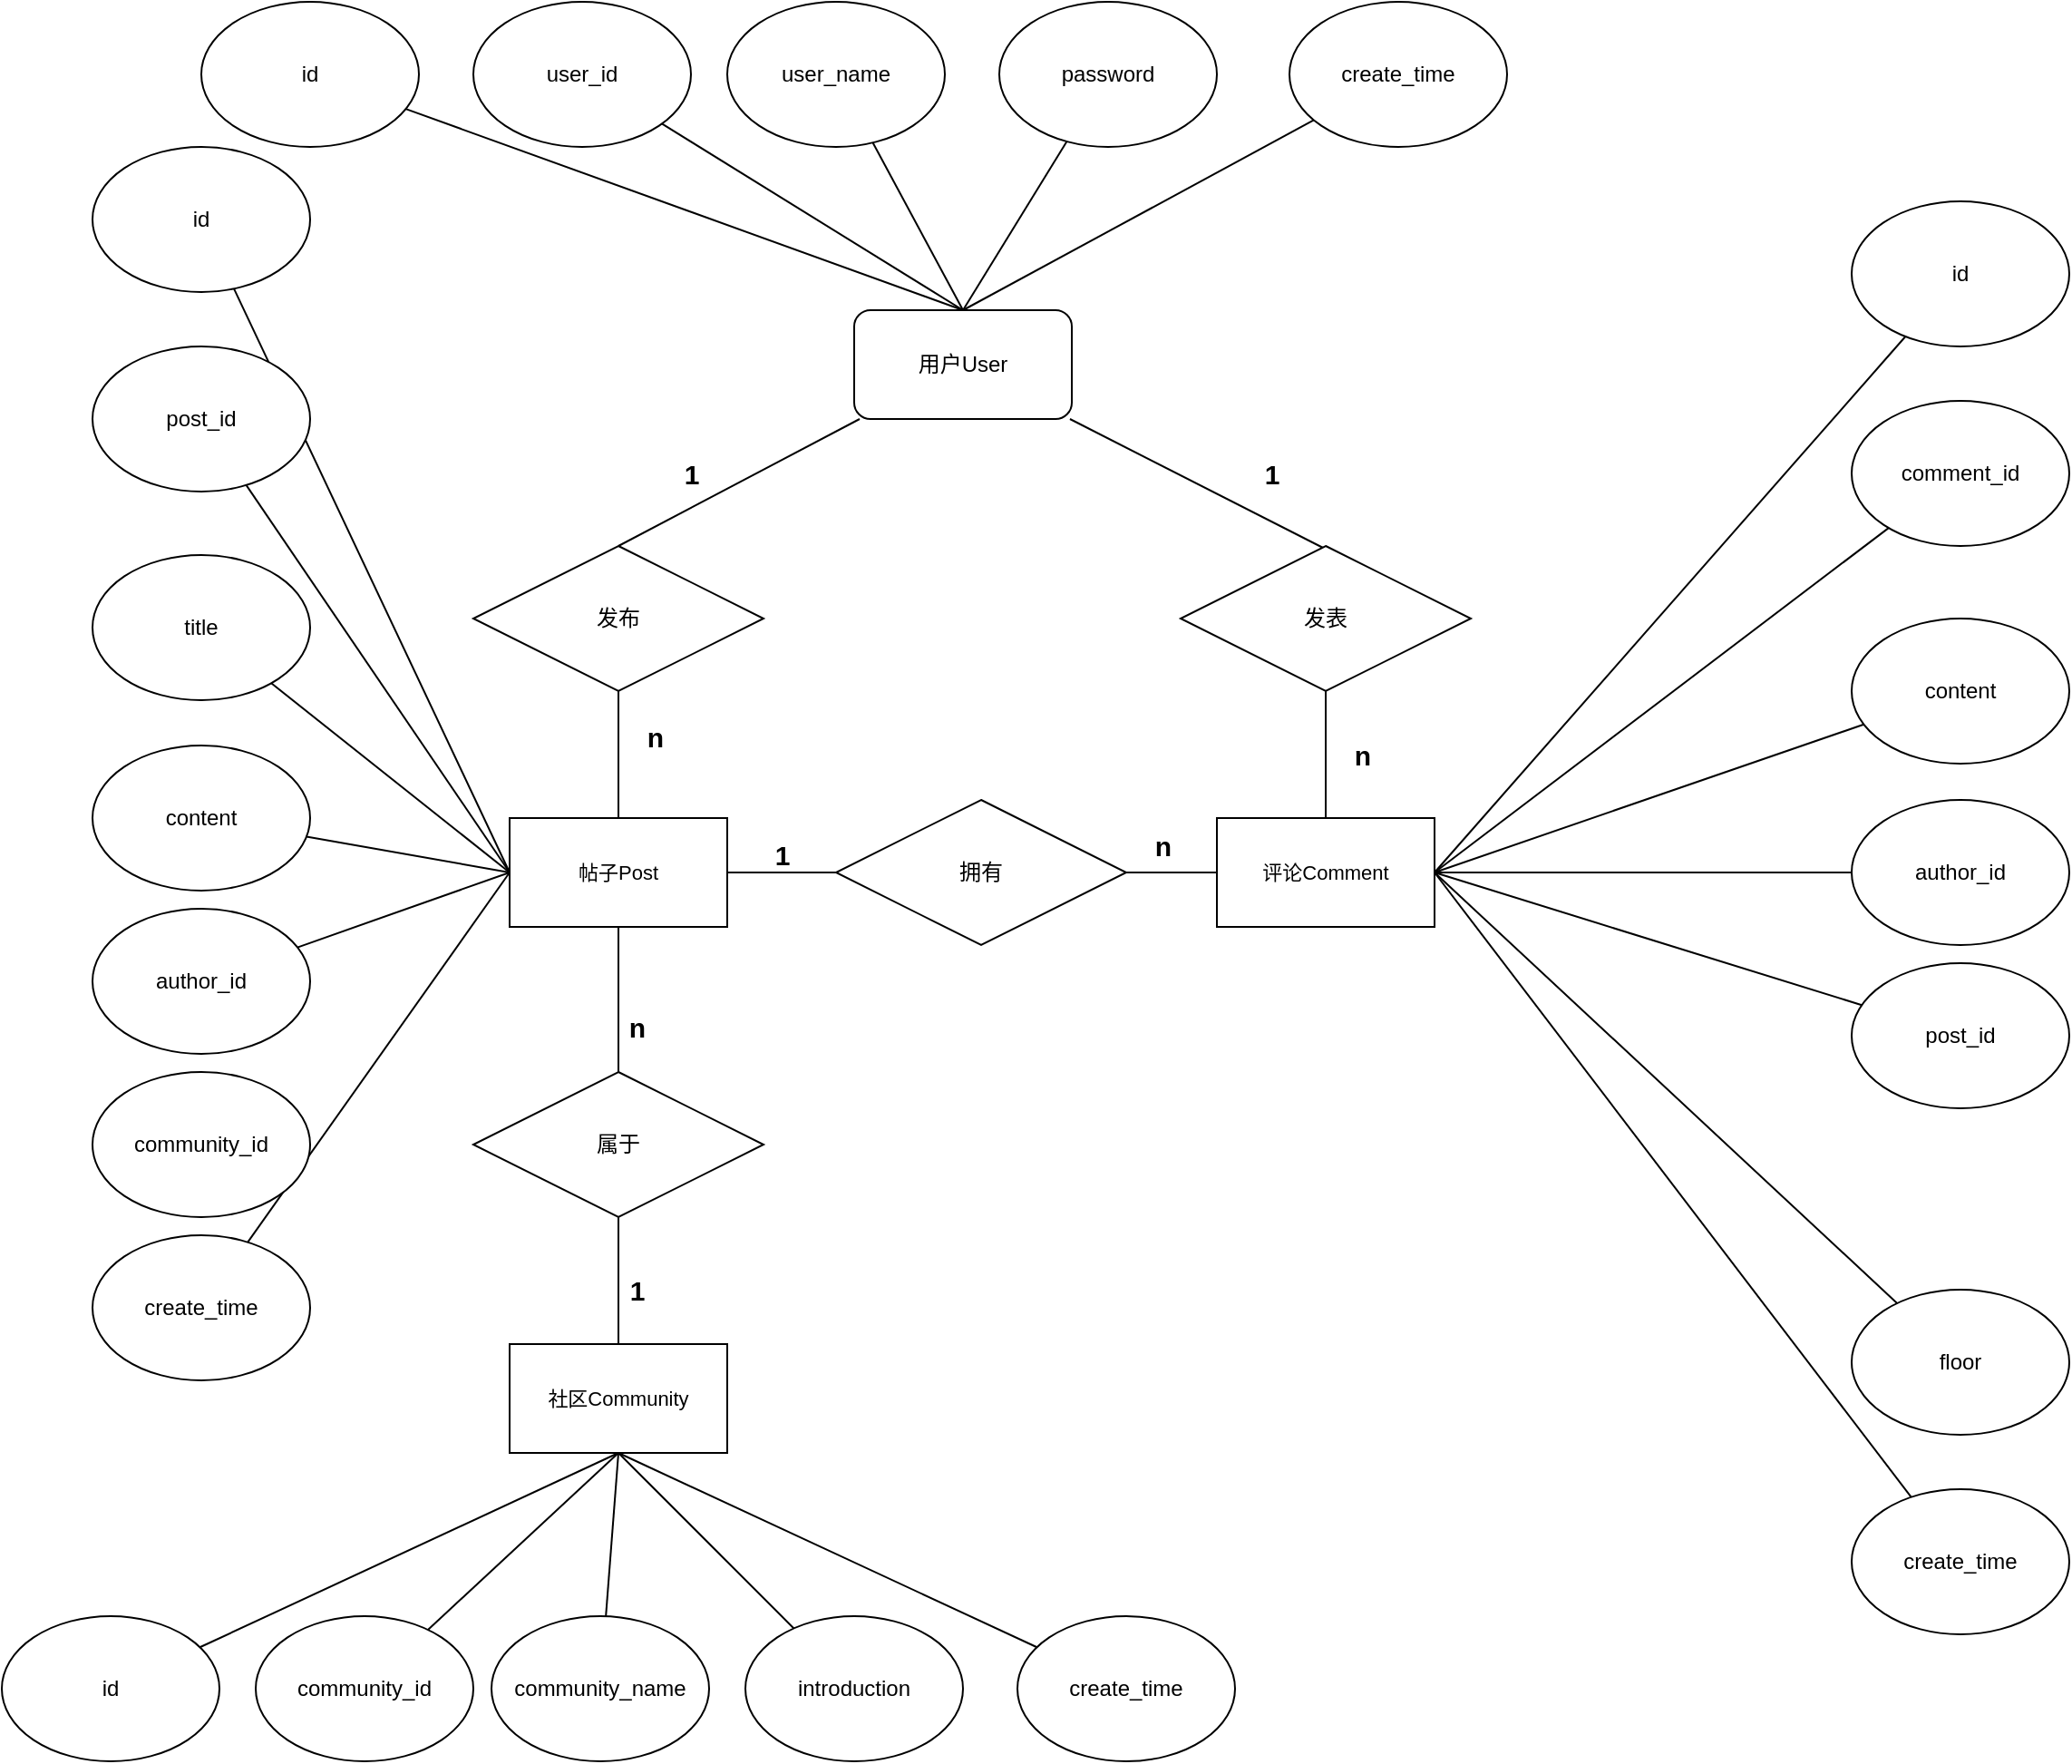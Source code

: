 <mxfile version="20.6.0" type="github">
  <diagram id="R2lEEEUBdFMjLlhIrx00" name="Page-1">
    <mxGraphModel dx="1038" dy="547" grid="1" gridSize="10" guides="1" tooltips="1" connect="1" arrows="1" fold="1" page="1" pageScale="1" pageWidth="850" pageHeight="1100" math="0" shadow="0" extFonts="Permanent Marker^https://fonts.googleapis.com/css?family=Permanent+Marker">
      <root>
        <mxCell id="0" />
        <mxCell id="1" parent="0" />
        <mxCell id="Oh5_6WnXFUStwRA0bN0o-21" style="edgeStyle=none;shape=connector;rounded=0;orthogonalLoop=1;jettySize=auto;html=1;entryX=0.5;entryY=0;entryDx=0;entryDy=0;labelBackgroundColor=default;strokeColor=default;fontFamily=Helvetica;fontSize=11;fontColor=default;endArrow=none;endFill=0;" parent="1" source="Oh5_6WnXFUStwRA0bN0o-2" target="Oh5_6WnXFUStwRA0bN0o-7" edge="1">
          <mxGeometry relative="1" as="geometry" />
        </mxCell>
        <mxCell id="Oh5_6WnXFUStwRA0bN0o-2" value="id" style="ellipse;whiteSpace=wrap;html=1;" parent="1" vertex="1">
          <mxGeometry x="200" y="70" width="120" height="80" as="geometry" />
        </mxCell>
        <mxCell id="Oh5_6WnXFUStwRA0bN0o-22" style="edgeStyle=none;shape=connector;rounded=0;orthogonalLoop=1;jettySize=auto;html=1;entryX=0.5;entryY=0;entryDx=0;entryDy=0;labelBackgroundColor=default;strokeColor=default;fontFamily=Helvetica;fontSize=11;fontColor=default;endArrow=none;endFill=0;" parent="1" source="Oh5_6WnXFUStwRA0bN0o-3" target="Oh5_6WnXFUStwRA0bN0o-7" edge="1">
          <mxGeometry relative="1" as="geometry" />
        </mxCell>
        <mxCell id="Oh5_6WnXFUStwRA0bN0o-3" value="user_id" style="ellipse;whiteSpace=wrap;html=1;" parent="1" vertex="1">
          <mxGeometry x="350" y="70" width="120" height="80" as="geometry" />
        </mxCell>
        <mxCell id="Oh5_6WnXFUStwRA0bN0o-23" style="edgeStyle=none;shape=connector;rounded=0;orthogonalLoop=1;jettySize=auto;html=1;entryX=0.5;entryY=0;entryDx=0;entryDy=0;labelBackgroundColor=default;strokeColor=default;fontFamily=Helvetica;fontSize=11;fontColor=default;endArrow=none;endFill=0;" parent="1" source="Oh5_6WnXFUStwRA0bN0o-6" target="Oh5_6WnXFUStwRA0bN0o-7" edge="1">
          <mxGeometry relative="1" as="geometry" />
        </mxCell>
        <mxCell id="Oh5_6WnXFUStwRA0bN0o-6" value="user_name" style="ellipse;whiteSpace=wrap;html=1;" parent="1" vertex="1">
          <mxGeometry x="490" y="70" width="120" height="80" as="geometry" />
        </mxCell>
        <mxCell id="0hVIUddKuyC8SR1e_FE4-2" style="rounded=0;orthogonalLoop=1;jettySize=auto;html=1;entryX=0.5;entryY=0;entryDx=0;entryDy=0;endArrow=none;endFill=0;" parent="1" source="Oh5_6WnXFUStwRA0bN0o-7" target="0hVIUddKuyC8SR1e_FE4-1" edge="1">
          <mxGeometry relative="1" as="geometry" />
        </mxCell>
        <mxCell id="0hVIUddKuyC8SR1e_FE4-8" style="edgeStyle=none;shape=connector;rounded=0;orthogonalLoop=1;jettySize=auto;html=1;entryX=0.563;entryY=0.086;entryDx=0;entryDy=0;entryPerimeter=0;labelBackgroundColor=default;strokeColor=default;fontFamily=Helvetica;fontSize=15;fontColor=default;endArrow=none;endFill=0;" parent="1" source="Oh5_6WnXFUStwRA0bN0o-7" target="0hVIUddKuyC8SR1e_FE4-7" edge="1">
          <mxGeometry relative="1" as="geometry" />
        </mxCell>
        <mxCell id="Oh5_6WnXFUStwRA0bN0o-7" value="用户User" style="rounded=1;whiteSpace=wrap;html=1;" parent="1" vertex="1">
          <mxGeometry x="560" y="240" width="120" height="60" as="geometry" />
        </mxCell>
        <mxCell id="Oh5_6WnXFUStwRA0bN0o-24" style="edgeStyle=none;shape=connector;rounded=0;orthogonalLoop=1;jettySize=auto;html=1;entryX=0.5;entryY=0;entryDx=0;entryDy=0;labelBackgroundColor=default;strokeColor=default;fontFamily=Helvetica;fontSize=11;fontColor=default;endArrow=none;endFill=0;" parent="1" source="Oh5_6WnXFUStwRA0bN0o-12" target="Oh5_6WnXFUStwRA0bN0o-7" edge="1">
          <mxGeometry relative="1" as="geometry" />
        </mxCell>
        <mxCell id="Oh5_6WnXFUStwRA0bN0o-12" value="password" style="ellipse;whiteSpace=wrap;html=1;" parent="1" vertex="1">
          <mxGeometry x="640" y="70" width="120" height="80" as="geometry" />
        </mxCell>
        <mxCell id="Oh5_6WnXFUStwRA0bN0o-26" style="edgeStyle=none;shape=connector;rounded=0;orthogonalLoop=1;jettySize=auto;html=1;labelBackgroundColor=default;strokeColor=default;fontFamily=Helvetica;fontSize=11;fontColor=default;endArrow=none;endFill=0;" parent="1" source="Oh5_6WnXFUStwRA0bN0o-14" edge="1">
          <mxGeometry relative="1" as="geometry">
            <mxPoint x="620" y="240" as="targetPoint" />
          </mxGeometry>
        </mxCell>
        <mxCell id="Oh5_6WnXFUStwRA0bN0o-14" value="create_time" style="ellipse;whiteSpace=wrap;html=1;" parent="1" vertex="1">
          <mxGeometry x="800" y="70" width="120" height="80" as="geometry" />
        </mxCell>
        <mxCell id="0hVIUddKuyC8SR1e_FE4-4" style="edgeStyle=none;shape=connector;rounded=0;orthogonalLoop=1;jettySize=auto;html=1;exitX=0.5;exitY=1;exitDx=0;exitDy=0;entryX=0.5;entryY=0;entryDx=0;entryDy=0;labelBackgroundColor=default;strokeColor=default;fontFamily=Helvetica;fontSize=11;fontColor=default;endArrow=none;endFill=0;" parent="1" source="0hVIUddKuyC8SR1e_FE4-1" target="0hVIUddKuyC8SR1e_FE4-3" edge="1">
          <mxGeometry relative="1" as="geometry" />
        </mxCell>
        <mxCell id="0hVIUddKuyC8SR1e_FE4-1" value="发布" style="rhombus;whiteSpace=wrap;html=1;" parent="1" vertex="1">
          <mxGeometry x="350" y="370" width="160" height="80" as="geometry" />
        </mxCell>
        <mxCell id="0hVIUddKuyC8SR1e_FE4-3" value="帖子Post" style="rounded=0;whiteSpace=wrap;html=1;fontFamily=Helvetica;fontSize=11;fontColor=default;" parent="1" vertex="1">
          <mxGeometry x="370" y="520" width="120" height="60" as="geometry" />
        </mxCell>
        <mxCell id="0hVIUddKuyC8SR1e_FE4-5" value="1" style="text;strokeColor=none;fillColor=none;html=1;fontSize=15;fontStyle=1;verticalAlign=middle;align=center;fontFamily=Helvetica;fontColor=default;" parent="1" vertex="1">
          <mxGeometry x="420" y="310" width="100" height="40" as="geometry" />
        </mxCell>
        <mxCell id="0hVIUddKuyC8SR1e_FE4-6" value="n" style="text;strokeColor=none;fillColor=none;html=1;fontSize=15;fontStyle=1;verticalAlign=middle;align=center;fontFamily=Helvetica;fontColor=default;" parent="1" vertex="1">
          <mxGeometry x="400" y="450" width="100" height="50" as="geometry" />
        </mxCell>
        <mxCell id="0hVIUddKuyC8SR1e_FE4-7" value="发表" style="rhombus;whiteSpace=wrap;html=1;" parent="1" vertex="1">
          <mxGeometry x="740" y="370" width="160" height="80" as="geometry" />
        </mxCell>
        <mxCell id="0hVIUddKuyC8SR1e_FE4-10" style="edgeStyle=none;shape=connector;rounded=0;orthogonalLoop=1;jettySize=auto;html=1;entryX=0.5;entryY=1;entryDx=0;entryDy=0;labelBackgroundColor=default;strokeColor=default;fontFamily=Helvetica;fontSize=15;fontColor=default;endArrow=none;endFill=0;" parent="1" source="0hVIUddKuyC8SR1e_FE4-9" target="0hVIUddKuyC8SR1e_FE4-7" edge="1">
          <mxGeometry relative="1" as="geometry" />
        </mxCell>
        <mxCell id="0hVIUddKuyC8SR1e_FE4-9" value="评论Comment" style="rounded=0;whiteSpace=wrap;html=1;fontFamily=Helvetica;fontSize=11;fontColor=default;" parent="1" vertex="1">
          <mxGeometry x="760" y="520" width="120" height="60" as="geometry" />
        </mxCell>
        <mxCell id="0hVIUddKuyC8SR1e_FE4-11" value="1" style="text;strokeColor=none;fillColor=none;html=1;fontSize=15;fontStyle=1;verticalAlign=middle;align=center;fontFamily=Helvetica;fontColor=default;" parent="1" vertex="1">
          <mxGeometry x="740" y="310" width="100" height="40" as="geometry" />
        </mxCell>
        <mxCell id="0hVIUddKuyC8SR1e_FE4-12" value="n" style="text;strokeColor=none;fillColor=none;html=1;fontSize=15;fontStyle=1;verticalAlign=middle;align=center;fontFamily=Helvetica;fontColor=default;" parent="1" vertex="1">
          <mxGeometry x="790" y="460" width="100" height="50" as="geometry" />
        </mxCell>
        <mxCell id="0hVIUddKuyC8SR1e_FE4-14" style="edgeStyle=none;shape=connector;rounded=0;orthogonalLoop=1;jettySize=auto;html=1;entryX=1;entryY=0.5;entryDx=0;entryDy=0;labelBackgroundColor=default;strokeColor=default;fontFamily=Helvetica;fontSize=15;fontColor=default;endArrow=none;endFill=0;" parent="1" source="0hVIUddKuyC8SR1e_FE4-13" target="0hVIUddKuyC8SR1e_FE4-3" edge="1">
          <mxGeometry relative="1" as="geometry" />
        </mxCell>
        <mxCell id="0hVIUddKuyC8SR1e_FE4-15" style="edgeStyle=none;shape=connector;rounded=0;orthogonalLoop=1;jettySize=auto;html=1;entryX=0;entryY=0.5;entryDx=0;entryDy=0;labelBackgroundColor=default;strokeColor=default;fontFamily=Helvetica;fontSize=15;fontColor=default;endArrow=none;endFill=0;" parent="1" source="0hVIUddKuyC8SR1e_FE4-13" target="0hVIUddKuyC8SR1e_FE4-9" edge="1">
          <mxGeometry relative="1" as="geometry" />
        </mxCell>
        <mxCell id="0hVIUddKuyC8SR1e_FE4-13" value="拥有" style="rhombus;whiteSpace=wrap;html=1;" parent="1" vertex="1">
          <mxGeometry x="550" y="510" width="160" height="80" as="geometry" />
        </mxCell>
        <mxCell id="0hVIUddKuyC8SR1e_FE4-16" value="1" style="text;strokeColor=none;fillColor=none;html=1;fontSize=15;fontStyle=1;verticalAlign=middle;align=center;fontFamily=Helvetica;fontColor=default;" parent="1" vertex="1">
          <mxGeometry x="470" y="520" width="100" height="40" as="geometry" />
        </mxCell>
        <mxCell id="0hVIUddKuyC8SR1e_FE4-17" value="n" style="text;strokeColor=none;fillColor=none;html=1;fontSize=15;fontStyle=1;verticalAlign=middle;align=center;fontFamily=Helvetica;fontColor=default;" parent="1" vertex="1">
          <mxGeometry x="680" y="510" width="100" height="50" as="geometry" />
        </mxCell>
        <mxCell id="0hVIUddKuyC8SR1e_FE4-19" style="edgeStyle=none;shape=connector;rounded=0;orthogonalLoop=1;jettySize=auto;html=1;entryX=0.5;entryY=1;entryDx=0;entryDy=0;labelBackgroundColor=default;strokeColor=default;fontFamily=Helvetica;fontSize=15;fontColor=default;endArrow=none;endFill=0;" parent="1" source="0hVIUddKuyC8SR1e_FE4-18" target="0hVIUddKuyC8SR1e_FE4-3" edge="1">
          <mxGeometry relative="1" as="geometry" />
        </mxCell>
        <mxCell id="0hVIUddKuyC8SR1e_FE4-22" style="edgeStyle=none;shape=connector;rounded=0;orthogonalLoop=1;jettySize=auto;html=1;entryX=0.5;entryY=0;entryDx=0;entryDy=0;labelBackgroundColor=default;strokeColor=default;fontFamily=Helvetica;fontSize=15;fontColor=default;endArrow=none;endFill=0;" parent="1" source="0hVIUddKuyC8SR1e_FE4-18" target="0hVIUddKuyC8SR1e_FE4-21" edge="1">
          <mxGeometry relative="1" as="geometry" />
        </mxCell>
        <mxCell id="0hVIUddKuyC8SR1e_FE4-18" value="属于" style="rhombus;whiteSpace=wrap;html=1;" parent="1" vertex="1">
          <mxGeometry x="350" y="660" width="160" height="80" as="geometry" />
        </mxCell>
        <mxCell id="0hVIUddKuyC8SR1e_FE4-20" value="n" style="text;strokeColor=none;fillColor=none;html=1;fontSize=15;fontStyle=1;verticalAlign=middle;align=center;fontFamily=Helvetica;fontColor=default;" parent="1" vertex="1">
          <mxGeometry x="390" y="610" width="100" height="50" as="geometry" />
        </mxCell>
        <mxCell id="0hVIUddKuyC8SR1e_FE4-21" value="社区Community" style="rounded=0;whiteSpace=wrap;html=1;fontFamily=Helvetica;fontSize=11;fontColor=default;" parent="1" vertex="1">
          <mxGeometry x="370" y="810" width="120" height="60" as="geometry" />
        </mxCell>
        <mxCell id="0hVIUddKuyC8SR1e_FE4-23" value="1" style="text;strokeColor=none;fillColor=none;html=1;fontSize=15;fontStyle=1;verticalAlign=middle;align=center;fontFamily=Helvetica;fontColor=default;" parent="1" vertex="1">
          <mxGeometry x="390" y="760" width="100" height="40" as="geometry" />
        </mxCell>
        <mxCell id="PAAQhbh2UMpEEktK1kn8-7" style="rounded=0;orthogonalLoop=1;jettySize=auto;html=1;entryX=0;entryY=0.5;entryDx=0;entryDy=0;endArrow=none;endFill=0;" parent="1" source="PAAQhbh2UMpEEktK1kn8-1" target="0hVIUddKuyC8SR1e_FE4-3" edge="1">
          <mxGeometry relative="1" as="geometry" />
        </mxCell>
        <mxCell id="PAAQhbh2UMpEEktK1kn8-1" value="id" style="ellipse;whiteSpace=wrap;html=1;" parent="1" vertex="1">
          <mxGeometry x="140" y="150" width="120" height="80" as="geometry" />
        </mxCell>
        <mxCell id="PAAQhbh2UMpEEktK1kn8-8" style="edgeStyle=none;rounded=0;orthogonalLoop=1;jettySize=auto;html=1;entryX=0;entryY=0.5;entryDx=0;entryDy=0;endArrow=none;endFill=0;" parent="1" source="PAAQhbh2UMpEEktK1kn8-2" target="0hVIUddKuyC8SR1e_FE4-3" edge="1">
          <mxGeometry relative="1" as="geometry" />
        </mxCell>
        <mxCell id="PAAQhbh2UMpEEktK1kn8-2" value="post_id" style="ellipse;whiteSpace=wrap;html=1;" parent="1" vertex="1">
          <mxGeometry x="140" y="260" width="120" height="80" as="geometry" />
        </mxCell>
        <mxCell id="PAAQhbh2UMpEEktK1kn8-13" style="edgeStyle=none;rounded=0;orthogonalLoop=1;jettySize=auto;html=1;entryX=0;entryY=0.5;entryDx=0;entryDy=0;endArrow=none;endFill=0;" parent="1" source="PAAQhbh2UMpEEktK1kn8-3" target="0hVIUddKuyC8SR1e_FE4-3" edge="1">
          <mxGeometry relative="1" as="geometry" />
        </mxCell>
        <mxCell id="PAAQhbh2UMpEEktK1kn8-3" value="title" style="ellipse;whiteSpace=wrap;html=1;" parent="1" vertex="1">
          <mxGeometry x="140" y="375" width="120" height="80" as="geometry" />
        </mxCell>
        <mxCell id="PAAQhbh2UMpEEktK1kn8-14" style="edgeStyle=none;rounded=0;orthogonalLoop=1;jettySize=auto;html=1;entryX=0;entryY=0.5;entryDx=0;entryDy=0;endArrow=none;endFill=0;" parent="1" source="PAAQhbh2UMpEEktK1kn8-4" target="0hVIUddKuyC8SR1e_FE4-3" edge="1">
          <mxGeometry relative="1" as="geometry" />
        </mxCell>
        <mxCell id="PAAQhbh2UMpEEktK1kn8-4" value="content" style="ellipse;whiteSpace=wrap;html=1;" parent="1" vertex="1">
          <mxGeometry x="140" y="480" width="120" height="80" as="geometry" />
        </mxCell>
        <mxCell id="PAAQhbh2UMpEEktK1kn8-15" style="edgeStyle=none;rounded=0;orthogonalLoop=1;jettySize=auto;html=1;entryX=0;entryY=0.5;entryDx=0;entryDy=0;endArrow=none;endFill=0;" parent="1" source="PAAQhbh2UMpEEktK1kn8-5" target="0hVIUddKuyC8SR1e_FE4-3" edge="1">
          <mxGeometry relative="1" as="geometry" />
        </mxCell>
        <mxCell id="PAAQhbh2UMpEEktK1kn8-5" value="create_time" style="ellipse;whiteSpace=wrap;html=1;" parent="1" vertex="1">
          <mxGeometry x="140" y="750" width="120" height="80" as="geometry" />
        </mxCell>
        <mxCell id="PAAQhbh2UMpEEktK1kn8-27" style="edgeStyle=none;rounded=0;orthogonalLoop=1;jettySize=auto;html=1;entryX=0.5;entryY=1;entryDx=0;entryDy=0;endArrow=none;endFill=0;" parent="1" source="PAAQhbh2UMpEEktK1kn8-18" target="0hVIUddKuyC8SR1e_FE4-21" edge="1">
          <mxGeometry relative="1" as="geometry" />
        </mxCell>
        <mxCell id="PAAQhbh2UMpEEktK1kn8-18" value="create_time" style="ellipse;whiteSpace=wrap;html=1;" parent="1" vertex="1">
          <mxGeometry x="650" y="960" width="120" height="80" as="geometry" />
        </mxCell>
        <mxCell id="PAAQhbh2UMpEEktK1kn8-23" style="edgeStyle=none;rounded=0;orthogonalLoop=1;jettySize=auto;html=1;entryX=0.5;entryY=1;entryDx=0;entryDy=0;endArrow=none;endFill=0;" parent="1" source="PAAQhbh2UMpEEktK1kn8-19" target="0hVIUddKuyC8SR1e_FE4-21" edge="1">
          <mxGeometry relative="1" as="geometry" />
        </mxCell>
        <mxCell id="PAAQhbh2UMpEEktK1kn8-19" value="id" style="ellipse;whiteSpace=wrap;html=1;" parent="1" vertex="1">
          <mxGeometry x="90" y="960" width="120" height="80" as="geometry" />
        </mxCell>
        <mxCell id="PAAQhbh2UMpEEktK1kn8-24" style="edgeStyle=none;rounded=0;orthogonalLoop=1;jettySize=auto;html=1;entryX=0.5;entryY=1;entryDx=0;entryDy=0;endArrow=none;endFill=0;" parent="1" source="PAAQhbh2UMpEEktK1kn8-20" target="0hVIUddKuyC8SR1e_FE4-21" edge="1">
          <mxGeometry relative="1" as="geometry" />
        </mxCell>
        <mxCell id="PAAQhbh2UMpEEktK1kn8-20" value="community_id" style="ellipse;whiteSpace=wrap;html=1;" parent="1" vertex="1">
          <mxGeometry x="230" y="960" width="120" height="80" as="geometry" />
        </mxCell>
        <mxCell id="PAAQhbh2UMpEEktK1kn8-25" style="edgeStyle=none;rounded=0;orthogonalLoop=1;jettySize=auto;html=1;entryX=0.5;entryY=1;entryDx=0;entryDy=0;endArrow=none;endFill=0;" parent="1" source="PAAQhbh2UMpEEktK1kn8-21" target="0hVIUddKuyC8SR1e_FE4-21" edge="1">
          <mxGeometry relative="1" as="geometry" />
        </mxCell>
        <mxCell id="PAAQhbh2UMpEEktK1kn8-21" value="community_name" style="ellipse;whiteSpace=wrap;html=1;" parent="1" vertex="1">
          <mxGeometry x="360" y="960" width="120" height="80" as="geometry" />
        </mxCell>
        <mxCell id="PAAQhbh2UMpEEktK1kn8-26" style="edgeStyle=none;rounded=0;orthogonalLoop=1;jettySize=auto;html=1;entryX=0.5;entryY=1;entryDx=0;entryDy=0;endArrow=none;endFill=0;" parent="1" source="PAAQhbh2UMpEEktK1kn8-22" target="0hVIUddKuyC8SR1e_FE4-21" edge="1">
          <mxGeometry relative="1" as="geometry" />
        </mxCell>
        <mxCell id="PAAQhbh2UMpEEktK1kn8-22" value="introduction" style="ellipse;whiteSpace=wrap;html=1;" parent="1" vertex="1">
          <mxGeometry x="500" y="960" width="120" height="80" as="geometry" />
        </mxCell>
        <mxCell id="PAAQhbh2UMpEEktK1kn8-30" style="edgeStyle=none;rounded=0;orthogonalLoop=1;jettySize=auto;html=1;entryX=0;entryY=0.5;entryDx=0;entryDy=0;endArrow=none;endFill=0;" parent="1" source="PAAQhbh2UMpEEktK1kn8-29" target="0hVIUddKuyC8SR1e_FE4-3" edge="1">
          <mxGeometry relative="1" as="geometry" />
        </mxCell>
        <mxCell id="PAAQhbh2UMpEEktK1kn8-29" value="author_id" style="ellipse;whiteSpace=wrap;html=1;" parent="1" vertex="1">
          <mxGeometry x="140" y="570" width="120" height="80" as="geometry" />
        </mxCell>
        <mxCell id="PAAQhbh2UMpEEktK1kn8-31" value="community_id" style="ellipse;whiteSpace=wrap;html=1;" parent="1" vertex="1">
          <mxGeometry x="140" y="660" width="120" height="80" as="geometry" />
        </mxCell>
        <mxCell id="-d0XITWUkAF7qgTvaWRf-3" style="rounded=0;orthogonalLoop=1;jettySize=auto;html=1;entryX=1;entryY=0.5;entryDx=0;entryDy=0;endArrow=none;endFill=0;" edge="1" parent="1" source="PAAQhbh2UMpEEktK1kn8-32" target="0hVIUddKuyC8SR1e_FE4-9">
          <mxGeometry relative="1" as="geometry" />
        </mxCell>
        <mxCell id="PAAQhbh2UMpEEktK1kn8-32" value="id" style="ellipse;whiteSpace=wrap;html=1;" parent="1" vertex="1">
          <mxGeometry x="1110" y="180" width="120" height="80" as="geometry" />
        </mxCell>
        <mxCell id="PAAQhbh2UMpEEktK1kn8-41" style="edgeStyle=none;rounded=0;orthogonalLoop=1;jettySize=auto;html=1;entryX=1;entryY=0.5;entryDx=0;entryDy=0;endArrow=none;endFill=0;" parent="1" source="PAAQhbh2UMpEEktK1kn8-33" target="0hVIUddKuyC8SR1e_FE4-9" edge="1">
          <mxGeometry relative="1" as="geometry" />
        </mxCell>
        <mxCell id="PAAQhbh2UMpEEktK1kn8-33" value="comment_id" style="ellipse;whiteSpace=wrap;html=1;" parent="1" vertex="1">
          <mxGeometry x="1110" y="290" width="120" height="80" as="geometry" />
        </mxCell>
        <mxCell id="PAAQhbh2UMpEEktK1kn8-48" style="edgeStyle=none;rounded=0;orthogonalLoop=1;jettySize=auto;html=1;entryX=1;entryY=0.5;entryDx=0;entryDy=0;endArrow=none;endFill=0;" parent="1" source="PAAQhbh2UMpEEktK1kn8-34" target="0hVIUddKuyC8SR1e_FE4-9" edge="1">
          <mxGeometry relative="1" as="geometry" />
        </mxCell>
        <mxCell id="PAAQhbh2UMpEEktK1kn8-34" value="post_id" style="ellipse;whiteSpace=wrap;html=1;" parent="1" vertex="1">
          <mxGeometry x="1110" y="600" width="120" height="80" as="geometry" />
        </mxCell>
        <mxCell id="PAAQhbh2UMpEEktK1kn8-42" style="edgeStyle=none;rounded=0;orthogonalLoop=1;jettySize=auto;html=1;entryX=1;entryY=0.5;entryDx=0;entryDy=0;endArrow=none;endFill=0;" parent="1" source="PAAQhbh2UMpEEktK1kn8-35" target="0hVIUddKuyC8SR1e_FE4-9" edge="1">
          <mxGeometry relative="1" as="geometry" />
        </mxCell>
        <mxCell id="PAAQhbh2UMpEEktK1kn8-35" value="content" style="ellipse;whiteSpace=wrap;html=1;" parent="1" vertex="1">
          <mxGeometry x="1110" y="410" width="120" height="80" as="geometry" />
        </mxCell>
        <mxCell id="PAAQhbh2UMpEEktK1kn8-55" style="edgeStyle=none;rounded=0;orthogonalLoop=1;jettySize=auto;html=1;entryX=1;entryY=0.5;entryDx=0;entryDy=0;endArrow=none;endFill=0;" parent="1" source="PAAQhbh2UMpEEktK1kn8-36" target="0hVIUddKuyC8SR1e_FE4-9" edge="1">
          <mxGeometry relative="1" as="geometry" />
        </mxCell>
        <mxCell id="PAAQhbh2UMpEEktK1kn8-36" value="create_time" style="ellipse;whiteSpace=wrap;html=1;" parent="1" vertex="1">
          <mxGeometry x="1110" y="890" width="120" height="80" as="geometry" />
        </mxCell>
        <mxCell id="PAAQhbh2UMpEEktK1kn8-43" style="edgeStyle=none;rounded=0;orthogonalLoop=1;jettySize=auto;html=1;entryX=1;entryY=0.5;entryDx=0;entryDy=0;endArrow=none;endFill=0;" parent="1" source="PAAQhbh2UMpEEktK1kn8-37" target="0hVIUddKuyC8SR1e_FE4-9" edge="1">
          <mxGeometry relative="1" as="geometry" />
        </mxCell>
        <mxCell id="PAAQhbh2UMpEEktK1kn8-37" value="author_id" style="ellipse;whiteSpace=wrap;html=1;" parent="1" vertex="1">
          <mxGeometry x="1110" y="510" width="120" height="80" as="geometry" />
        </mxCell>
        <mxCell id="PAAQhbh2UMpEEktK1kn8-54" style="edgeStyle=none;rounded=0;orthogonalLoop=1;jettySize=auto;html=1;entryX=1;entryY=0.5;entryDx=0;entryDy=0;endArrow=none;endFill=0;" parent="1" source="PAAQhbh2UMpEEktK1kn8-38" target="0hVIUddKuyC8SR1e_FE4-9" edge="1">
          <mxGeometry relative="1" as="geometry" />
        </mxCell>
        <mxCell id="PAAQhbh2UMpEEktK1kn8-38" value="floor" style="ellipse;whiteSpace=wrap;html=1;" parent="1" vertex="1">
          <mxGeometry x="1110" y="780" width="120" height="80" as="geometry" />
        </mxCell>
      </root>
    </mxGraphModel>
  </diagram>
</mxfile>
